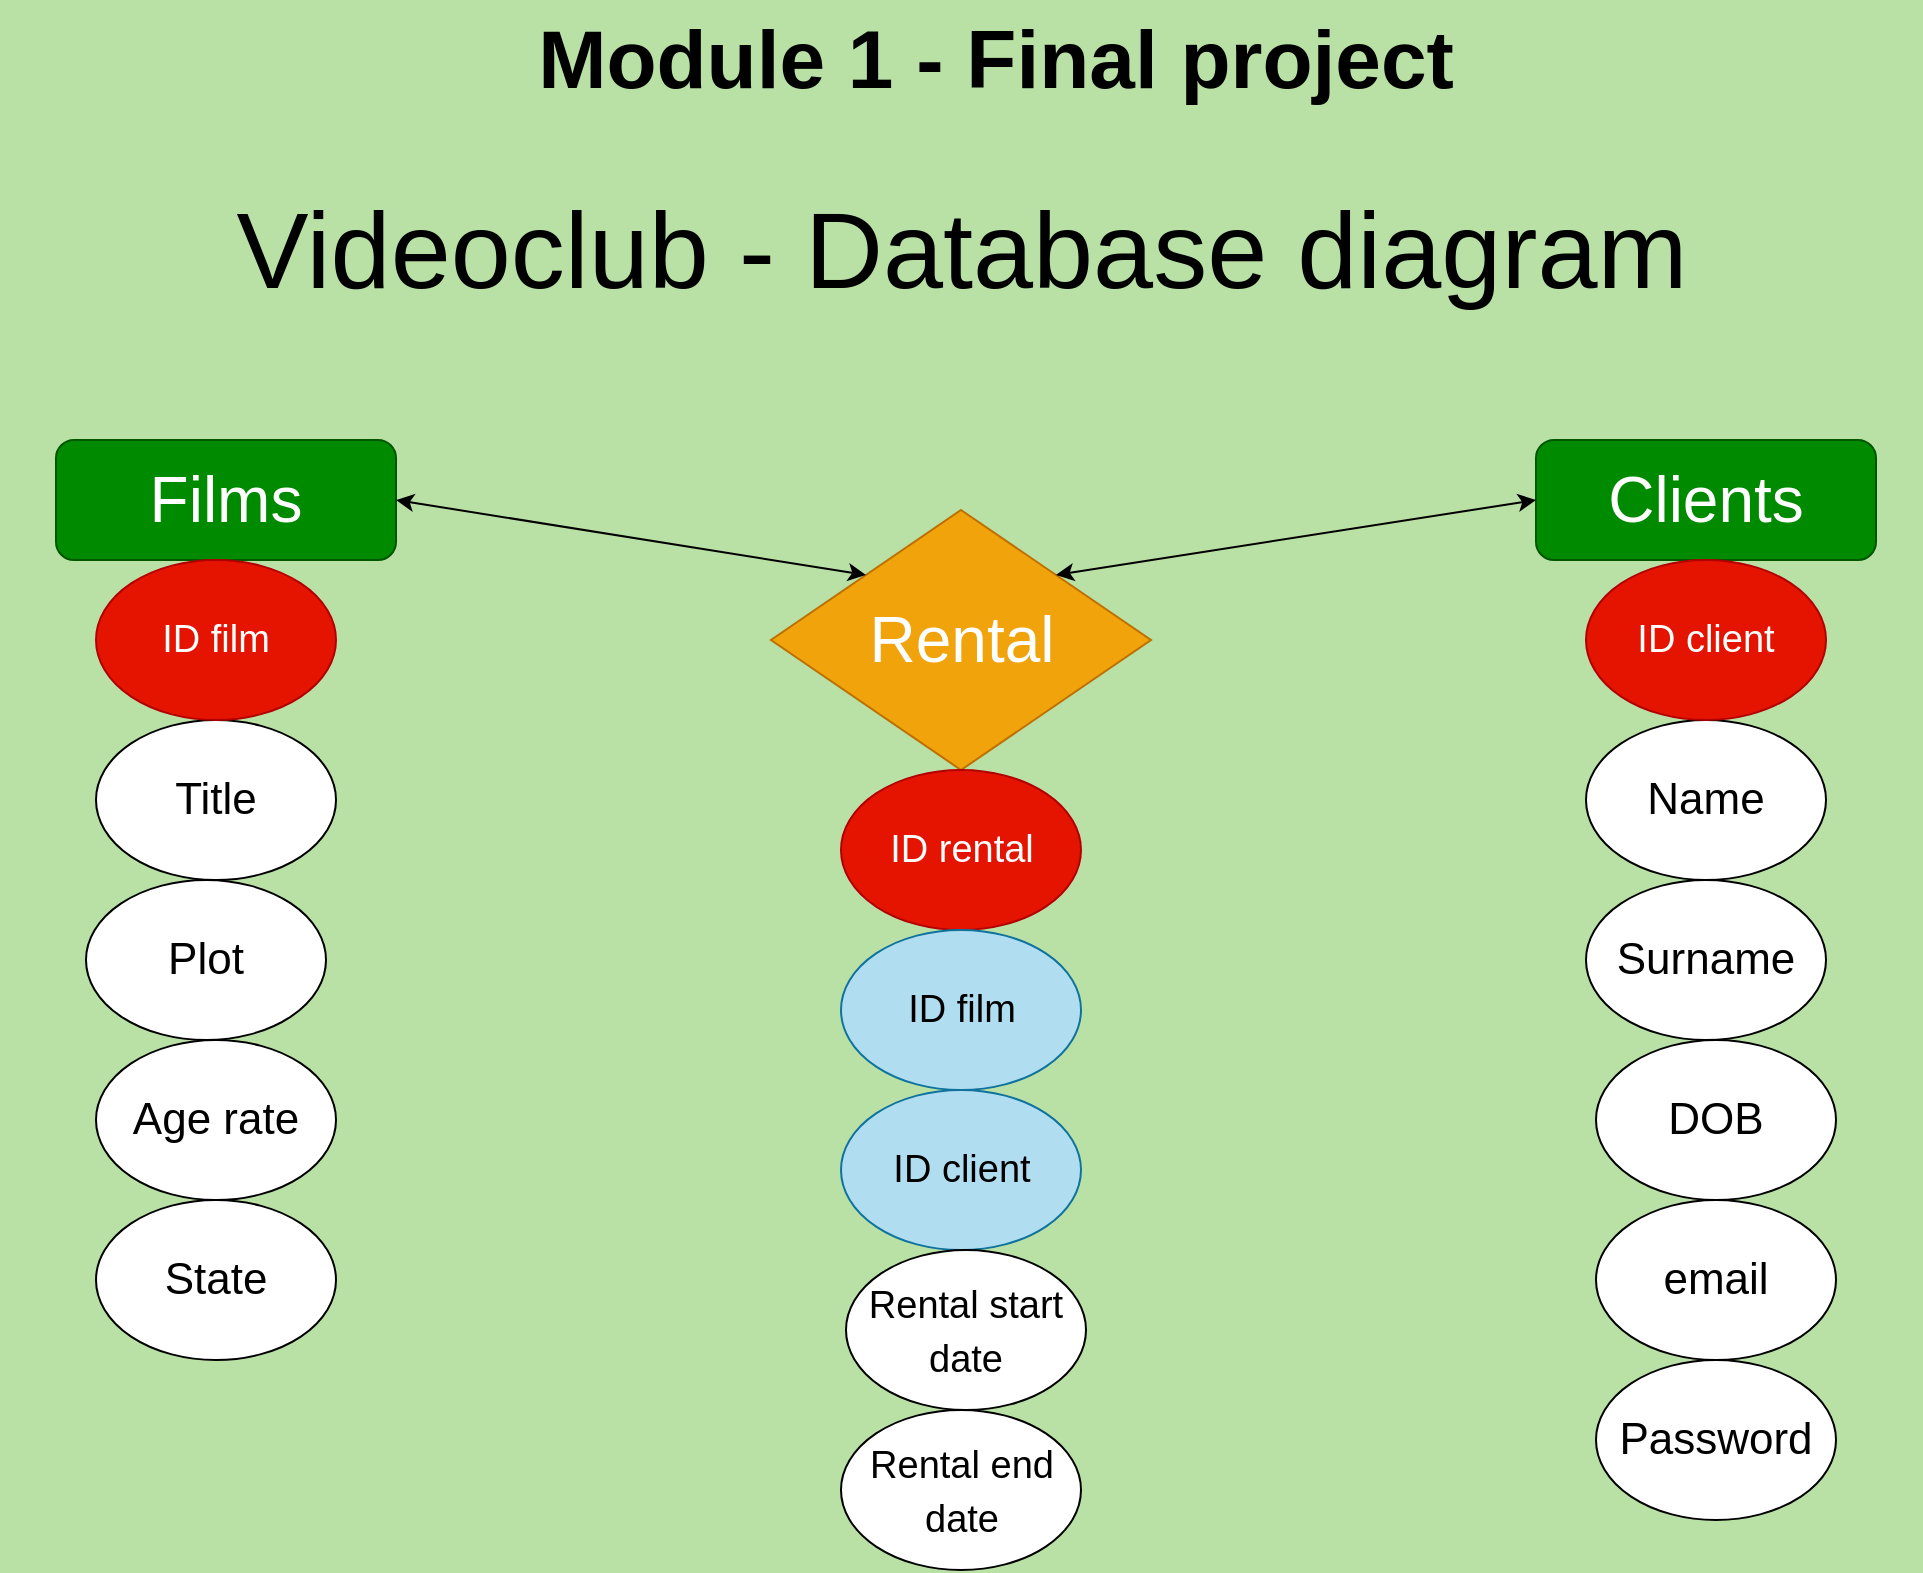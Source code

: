 <mxfile version="12.1.2" type="device" pages="1"><diagram id="PZ0w9jlzf1w1XV3rygOT" name="Page-1"><mxGraphModel dx="1024" dy="583" grid="1" gridSize="10" guides="1" tooltips="1" connect="1" arrows="1" fold="1" page="1" pageScale="1" pageWidth="1169" pageHeight="827" background="#B9E0A5" math="0" shadow="0"><root><mxCell id="0"/><mxCell id="1" parent="0"/><mxCell id="HBxmRhHjoS7UPkV-UQOY-1" value="Films" style="rounded=1;whiteSpace=wrap;html=1;fillColor=#008a00;strokeColor=#005700;fontColor=#ffffff;fontSize=32;" parent="1" vertex="1"><mxGeometry x="110" y="230" width="170" height="60" as="geometry"/></mxCell><mxCell id="HBxmRhHjoS7UPkV-UQOY-2" value="Title" style="ellipse;whiteSpace=wrap;html=1;fontSize=22;" parent="1" vertex="1"><mxGeometry x="130" y="370" width="120" height="80" as="geometry"/></mxCell><mxCell id="HBxmRhHjoS7UPkV-UQOY-3" value="Plot" style="ellipse;whiteSpace=wrap;html=1;fontSize=22;" parent="1" vertex="1"><mxGeometry x="125" y="450" width="120" height="80" as="geometry"/></mxCell><mxCell id="HBxmRhHjoS7UPkV-UQOY-4" value="Age rate" style="ellipse;whiteSpace=wrap;html=1;fontSize=22;" parent="1" vertex="1"><mxGeometry x="130" y="530" width="120" height="80" as="geometry"/></mxCell><mxCell id="HBxmRhHjoS7UPkV-UQOY-5" value="State" style="ellipse;whiteSpace=wrap;html=1;fontSize=22;" parent="1" vertex="1"><mxGeometry x="130" y="610" width="120" height="80" as="geometry"/></mxCell><mxCell id="HBxmRhHjoS7UPkV-UQOY-6" value="&lt;div style=&quot;font-size: 32px;&quot;&gt;Clients&lt;/div&gt;" style="rounded=1;whiteSpace=wrap;html=1;fillColor=#008a00;strokeColor=#005700;fontColor=#ffffff;fontSize=32;" parent="1" vertex="1"><mxGeometry x="850" y="230" width="170" height="60" as="geometry"/></mxCell><mxCell id="HBxmRhHjoS7UPkV-UQOY-7" value="Name" style="ellipse;whiteSpace=wrap;html=1;fontSize=22;" parent="1" vertex="1"><mxGeometry x="875" y="370" width="120" height="80" as="geometry"/></mxCell><mxCell id="HBxmRhHjoS7UPkV-UQOY-8" value="Surname" style="ellipse;whiteSpace=wrap;html=1;fontSize=22;" parent="1" vertex="1"><mxGeometry x="875" y="450" width="120" height="80" as="geometry"/></mxCell><mxCell id="HBxmRhHjoS7UPkV-UQOY-9" value="DOB" style="ellipse;whiteSpace=wrap;html=1;fontSize=22;" parent="1" vertex="1"><mxGeometry x="880" y="530" width="120" height="80" as="geometry"/></mxCell><mxCell id="HBxmRhHjoS7UPkV-UQOY-10" value="email" style="ellipse;whiteSpace=wrap;html=1;fontSize=22;" parent="1" vertex="1"><mxGeometry x="880" y="610" width="120" height="80" as="geometry"/></mxCell><mxCell id="HBxmRhHjoS7UPkV-UQOY-11" value="Password" style="ellipse;whiteSpace=wrap;html=1;fontSize=22;" parent="1" vertex="1"><mxGeometry x="880" y="690" width="120" height="80" as="geometry"/></mxCell><mxCell id="HBxmRhHjoS7UPkV-UQOY-12" value="ID film" style="ellipse;whiteSpace=wrap;html=1;fillColor=#e51400;strokeColor=#B20000;fontColor=#ffffff;fontSize=19;" parent="1" vertex="1"><mxGeometry x="130" y="290" width="120" height="80" as="geometry"/></mxCell><mxCell id="HBxmRhHjoS7UPkV-UQOY-13" value="ID client" style="ellipse;whiteSpace=wrap;html=1;fillColor=#e51400;strokeColor=#B20000;fontColor=#ffffff;fontSize=19;" parent="1" vertex="1"><mxGeometry x="875" y="290" width="120" height="80" as="geometry"/></mxCell><mxCell id="HBxmRhHjoS7UPkV-UQOY-14" value="Rental" style="rhombus;whiteSpace=wrap;html=1;fontSize=32;fillColor=#f0a30a;strokeColor=#BD7000;fontColor=#ffffff;" parent="1" vertex="1"><mxGeometry x="467.5" y="265" width="190" height="130" as="geometry"/></mxCell><mxCell id="HBxmRhHjoS7UPkV-UQOY-15" value="" style="endArrow=classic;startArrow=classic;html=1;fontSize=32;exitX=1;exitY=0.5;exitDx=0;exitDy=0;entryX=0;entryY=0;entryDx=0;entryDy=0;" parent="1" source="HBxmRhHjoS7UPkV-UQOY-1" target="HBxmRhHjoS7UPkV-UQOY-14" edge="1"><mxGeometry width="50" height="50" relative="1" as="geometry"><mxPoint x="370" y="320" as="sourcePoint"/><mxPoint x="420" y="270" as="targetPoint"/></mxGeometry></mxCell><mxCell id="HBxmRhHjoS7UPkV-UQOY-16" value="" style="endArrow=classic;startArrow=classic;html=1;fontSize=32;exitX=1;exitY=0;exitDx=0;exitDy=0;entryX=0;entryY=0.5;entryDx=0;entryDy=0;" parent="1" source="HBxmRhHjoS7UPkV-UQOY-14" target="HBxmRhHjoS7UPkV-UQOY-6" edge="1"><mxGeometry width="50" height="50" relative="1" as="geometry"><mxPoint x="700" y="355" as="sourcePoint"/><mxPoint x="750" y="305" as="targetPoint"/></mxGeometry></mxCell><mxCell id="HBxmRhHjoS7UPkV-UQOY-19" value="ID rental" style="ellipse;whiteSpace=wrap;html=1;fillColor=#e51400;strokeColor=#B20000;fontColor=#ffffff;fontSize=19;" parent="1" vertex="1"><mxGeometry x="502.5" y="395" width="120" height="80" as="geometry"/></mxCell><mxCell id="HBxmRhHjoS7UPkV-UQOY-20" value="ID film" style="ellipse;whiteSpace=wrap;html=1;fillColor=#b1ddf0;strokeColor=#10739e;fontSize=19;" parent="1" vertex="1"><mxGeometry x="502.5" y="475" width="120" height="80" as="geometry"/></mxCell><mxCell id="HBxmRhHjoS7UPkV-UQOY-21" value="ID client" style="ellipse;whiteSpace=wrap;html=1;fillColor=#b1ddf0;strokeColor=#10739e;fontSize=19;" parent="1" vertex="1"><mxGeometry x="502.5" y="555" width="120" height="80" as="geometry"/></mxCell><mxCell id="HBxmRhHjoS7UPkV-UQOY-24" value="&lt;font style=&quot;font-size: 54px&quot;&gt;Videoclub - Database diagram&lt;/font&gt;" style="text;html=1;strokeColor=none;fillColor=none;align=center;verticalAlign=middle;whiteSpace=wrap;rounded=0;fontSize=32;" parent="1" vertex="1"><mxGeometry x="82.5" y="100" width="960" height="70" as="geometry"/></mxCell><mxCell id="HBxmRhHjoS7UPkV-UQOY-25" value="&lt;b&gt;&lt;font style=&quot;font-size: 41px&quot;&gt;Module 1 - Final project&lt;/font&gt;&lt;/b&gt;" style="text;html=1;strokeColor=none;fillColor=none;align=center;verticalAlign=middle;whiteSpace=wrap;rounded=0;fontSize=32;" parent="1" vertex="1"><mxGeometry x="195" y="10" width="770" height="60" as="geometry"/></mxCell><mxCell id="HBxmRhHjoS7UPkV-UQOY-26" value="&lt;font style=&quot;font-size: 19px&quot;&gt;Rental start date&lt;/font&gt;" style="ellipse;whiteSpace=wrap;html=1;fontSize=22;" parent="1" vertex="1"><mxGeometry x="505" y="635" width="120" height="80" as="geometry"/></mxCell><mxCell id="HBxmRhHjoS7UPkV-UQOY-28" value="&lt;font style=&quot;font-size: 19px&quot;&gt;Rental end date&lt;/font&gt;" style="ellipse;whiteSpace=wrap;html=1;fontSize=22;" parent="1" vertex="1"><mxGeometry x="502.5" y="715" width="120" height="80" as="geometry"/></mxCell></root></mxGraphModel></diagram></mxfile>